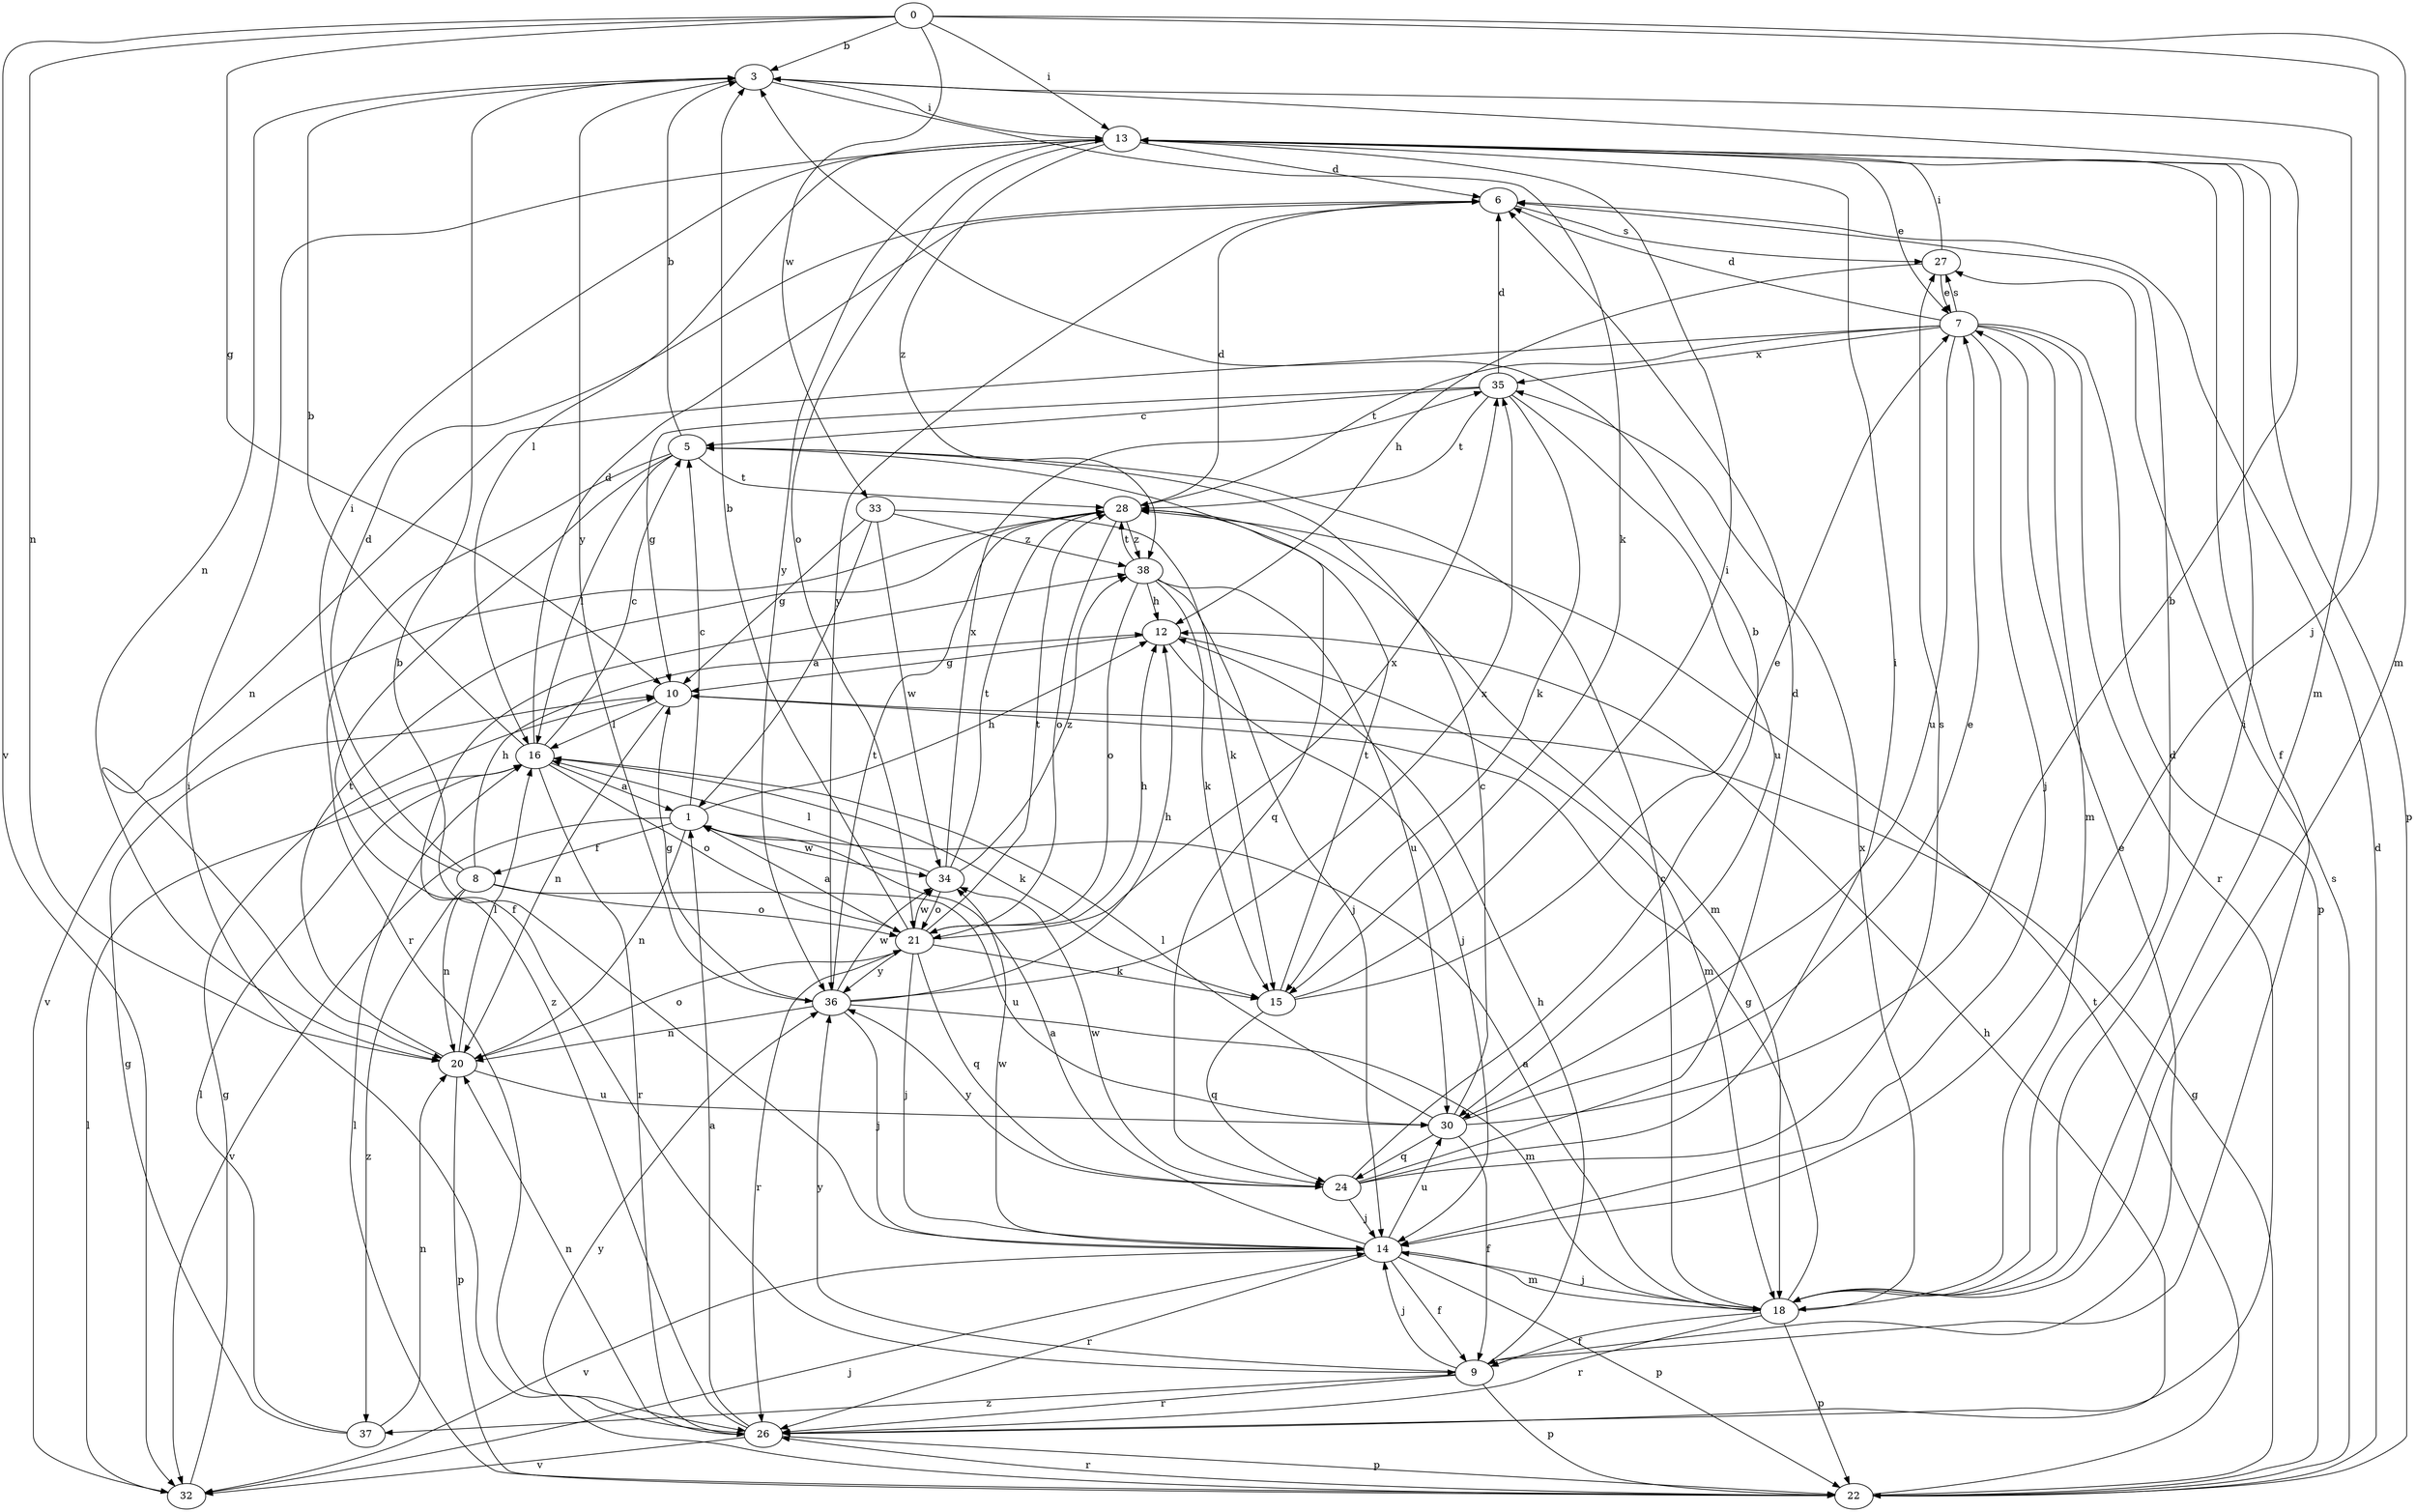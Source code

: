 strict digraph  {
0;
1;
3;
5;
6;
7;
8;
9;
10;
12;
13;
14;
15;
16;
18;
20;
21;
22;
24;
26;
27;
28;
30;
32;
33;
34;
35;
36;
37;
38;
0 -> 3  [label=b];
0 -> 10  [label=g];
0 -> 13  [label=i];
0 -> 14  [label=j];
0 -> 18  [label=m];
0 -> 20  [label=n];
0 -> 32  [label=v];
0 -> 33  [label=w];
1 -> 5  [label=c];
1 -> 8  [label=f];
1 -> 12  [label=h];
1 -> 20  [label=n];
1 -> 32  [label=v];
1 -> 34  [label=w];
3 -> 13  [label=i];
3 -> 15  [label=k];
3 -> 18  [label=m];
3 -> 20  [label=n];
3 -> 36  [label=y];
5 -> 3  [label=b];
5 -> 9  [label=f];
5 -> 16  [label=l];
5 -> 24  [label=q];
5 -> 26  [label=r];
5 -> 28  [label=t];
6 -> 27  [label=s];
6 -> 36  [label=y];
7 -> 6  [label=d];
7 -> 14  [label=j];
7 -> 18  [label=m];
7 -> 20  [label=n];
7 -> 22  [label=p];
7 -> 26  [label=r];
7 -> 27  [label=s];
7 -> 28  [label=t];
7 -> 30  [label=u];
7 -> 35  [label=x];
8 -> 6  [label=d];
8 -> 12  [label=h];
8 -> 13  [label=i];
8 -> 20  [label=n];
8 -> 21  [label=o];
8 -> 30  [label=u];
8 -> 37  [label=z];
9 -> 7  [label=e];
9 -> 12  [label=h];
9 -> 14  [label=j];
9 -> 22  [label=p];
9 -> 26  [label=r];
9 -> 36  [label=y];
9 -> 37  [label=z];
10 -> 16  [label=l];
10 -> 20  [label=n];
12 -> 10  [label=g];
12 -> 14  [label=j];
12 -> 18  [label=m];
13 -> 6  [label=d];
13 -> 7  [label=e];
13 -> 9  [label=f];
13 -> 16  [label=l];
13 -> 21  [label=o];
13 -> 22  [label=p];
13 -> 36  [label=y];
13 -> 38  [label=z];
14 -> 1  [label=a];
14 -> 3  [label=b];
14 -> 9  [label=f];
14 -> 18  [label=m];
14 -> 22  [label=p];
14 -> 26  [label=r];
14 -> 30  [label=u];
14 -> 32  [label=v];
14 -> 34  [label=w];
15 -> 7  [label=e];
15 -> 13  [label=i];
15 -> 24  [label=q];
15 -> 28  [label=t];
16 -> 1  [label=a];
16 -> 3  [label=b];
16 -> 5  [label=c];
16 -> 6  [label=d];
16 -> 15  [label=k];
16 -> 21  [label=o];
16 -> 26  [label=r];
18 -> 1  [label=a];
18 -> 5  [label=c];
18 -> 6  [label=d];
18 -> 9  [label=f];
18 -> 10  [label=g];
18 -> 13  [label=i];
18 -> 14  [label=j];
18 -> 22  [label=p];
18 -> 26  [label=r];
18 -> 35  [label=x];
20 -> 16  [label=l];
20 -> 21  [label=o];
20 -> 22  [label=p];
20 -> 28  [label=t];
20 -> 30  [label=u];
21 -> 1  [label=a];
21 -> 3  [label=b];
21 -> 12  [label=h];
21 -> 14  [label=j];
21 -> 15  [label=k];
21 -> 24  [label=q];
21 -> 26  [label=r];
21 -> 28  [label=t];
21 -> 34  [label=w];
21 -> 35  [label=x];
21 -> 36  [label=y];
22 -> 6  [label=d];
22 -> 10  [label=g];
22 -> 16  [label=l];
22 -> 26  [label=r];
22 -> 27  [label=s];
22 -> 28  [label=t];
22 -> 36  [label=y];
24 -> 3  [label=b];
24 -> 6  [label=d];
24 -> 13  [label=i];
24 -> 14  [label=j];
24 -> 27  [label=s];
24 -> 34  [label=w];
24 -> 36  [label=y];
26 -> 1  [label=a];
26 -> 12  [label=h];
26 -> 13  [label=i];
26 -> 20  [label=n];
26 -> 22  [label=p];
26 -> 32  [label=v];
26 -> 38  [label=z];
27 -> 7  [label=e];
27 -> 12  [label=h];
27 -> 13  [label=i];
28 -> 6  [label=d];
28 -> 18  [label=m];
28 -> 21  [label=o];
28 -> 32  [label=v];
28 -> 38  [label=z];
30 -> 3  [label=b];
30 -> 5  [label=c];
30 -> 7  [label=e];
30 -> 9  [label=f];
30 -> 16  [label=l];
30 -> 24  [label=q];
32 -> 10  [label=g];
32 -> 14  [label=j];
32 -> 16  [label=l];
33 -> 1  [label=a];
33 -> 10  [label=g];
33 -> 15  [label=k];
33 -> 34  [label=w];
33 -> 38  [label=z];
34 -> 16  [label=l];
34 -> 21  [label=o];
34 -> 28  [label=t];
34 -> 35  [label=x];
34 -> 38  [label=z];
35 -> 5  [label=c];
35 -> 6  [label=d];
35 -> 10  [label=g];
35 -> 15  [label=k];
35 -> 28  [label=t];
35 -> 30  [label=u];
36 -> 10  [label=g];
36 -> 12  [label=h];
36 -> 14  [label=j];
36 -> 18  [label=m];
36 -> 20  [label=n];
36 -> 28  [label=t];
36 -> 34  [label=w];
36 -> 35  [label=x];
37 -> 10  [label=g];
37 -> 16  [label=l];
37 -> 20  [label=n];
38 -> 12  [label=h];
38 -> 14  [label=j];
38 -> 15  [label=k];
38 -> 21  [label=o];
38 -> 28  [label=t];
38 -> 30  [label=u];
}
